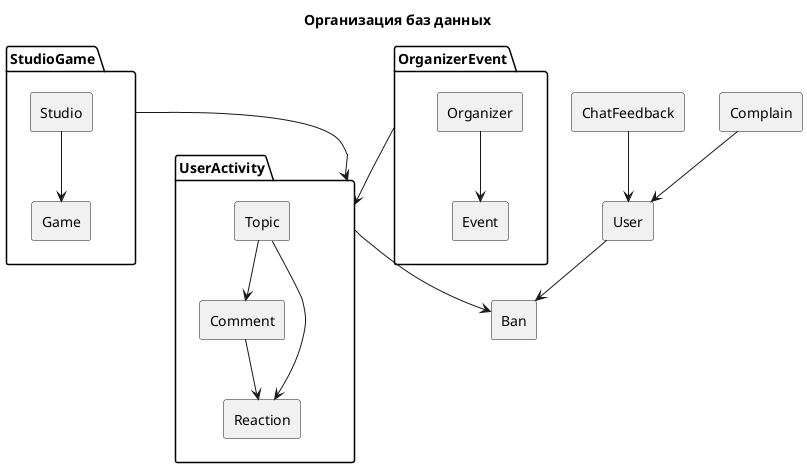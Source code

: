 @startuml Databases Organization

title Организация баз данных

rectangle "User"
rectangle "Ban"
rectangle "ChatFeedback"
rectangle "Complain"

package "StudioGame" {
    rectangle "Studio"
    rectangle "Game"
    Studio --> Game
}

package "UserActivity" {
    rectangle "Topic"
    rectangle "Comment"
    rectangle "Reaction"
    
    Topic --> Comment
    Topic --> Reaction
    Comment --> Reaction
}

package "OrganizerEvent" {
    rectangle "Organizer"
    rectangle "Event"
    Organizer --> Event
}

StudioGame --> UserActivity
OrganizerEvent --> UserActivity

User --> Ban
UserActivity --> Ban
ChatFeedback --> User
Complain --> User

@enduml